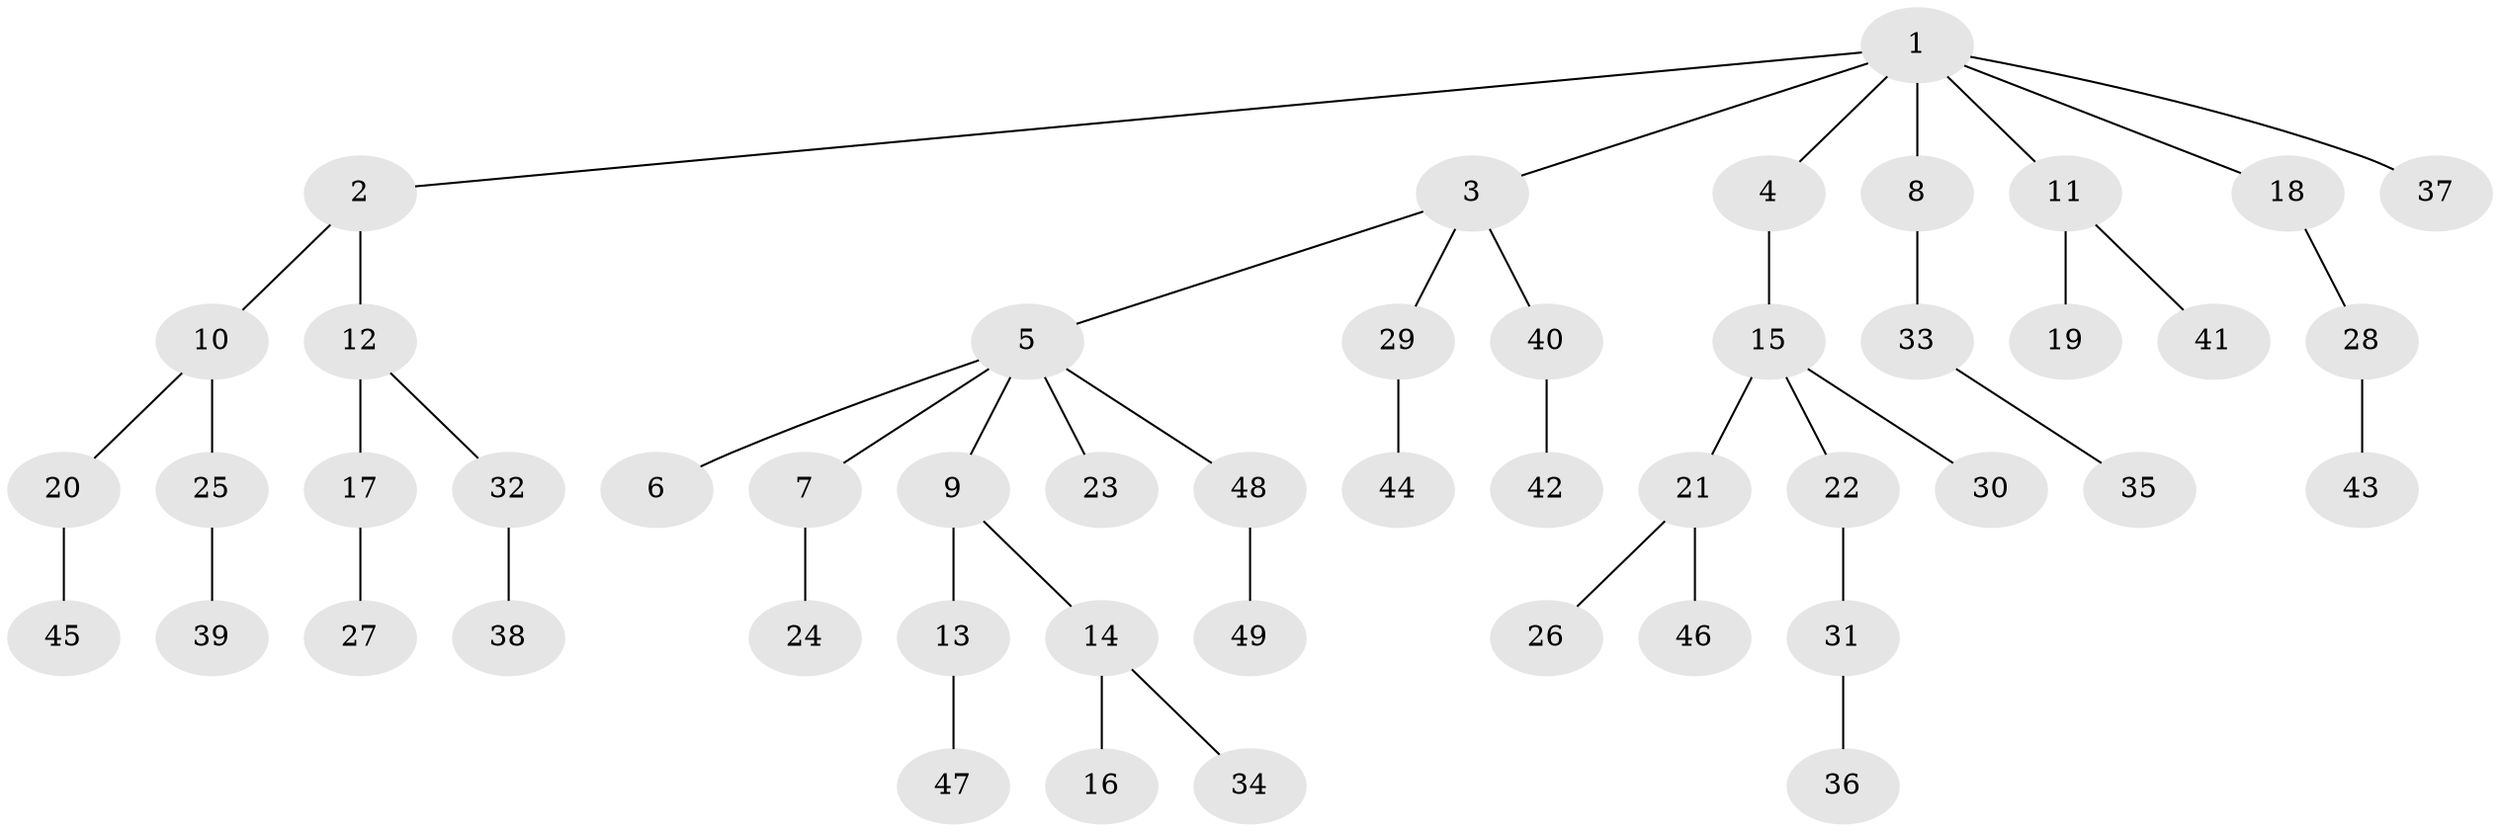 // original degree distribution, {8: 0.01020408163265306, 4: 0.09183673469387756, 5: 0.05102040816326531, 7: 0.01020408163265306, 2: 0.22448979591836735, 3: 0.07142857142857142, 1: 0.5408163265306123}
// Generated by graph-tools (version 1.1) at 2025/36/03/09/25 02:36:54]
// undirected, 49 vertices, 48 edges
graph export_dot {
graph [start="1"]
  node [color=gray90,style=filled];
  1;
  2;
  3;
  4;
  5;
  6;
  7;
  8;
  9;
  10;
  11;
  12;
  13;
  14;
  15;
  16;
  17;
  18;
  19;
  20;
  21;
  22;
  23;
  24;
  25;
  26;
  27;
  28;
  29;
  30;
  31;
  32;
  33;
  34;
  35;
  36;
  37;
  38;
  39;
  40;
  41;
  42;
  43;
  44;
  45;
  46;
  47;
  48;
  49;
  1 -- 2 [weight=1.0];
  1 -- 3 [weight=1.0];
  1 -- 4 [weight=1.0];
  1 -- 8 [weight=1.0];
  1 -- 11 [weight=1.0];
  1 -- 18 [weight=1.0];
  1 -- 37 [weight=1.0];
  2 -- 10 [weight=1.0];
  2 -- 12 [weight=1.0];
  3 -- 5 [weight=1.0];
  3 -- 29 [weight=1.0];
  3 -- 40 [weight=1.0];
  4 -- 15 [weight=1.0];
  5 -- 6 [weight=1.0];
  5 -- 7 [weight=1.0];
  5 -- 9 [weight=1.0];
  5 -- 23 [weight=1.0];
  5 -- 48 [weight=1.0];
  7 -- 24 [weight=3.0];
  8 -- 33 [weight=1.0];
  9 -- 13 [weight=1.0];
  9 -- 14 [weight=1.0];
  10 -- 20 [weight=1.0];
  10 -- 25 [weight=1.0];
  11 -- 19 [weight=1.0];
  11 -- 41 [weight=1.0];
  12 -- 17 [weight=2.0];
  12 -- 32 [weight=1.0];
  13 -- 47 [weight=1.0];
  14 -- 16 [weight=1.0];
  14 -- 34 [weight=1.0];
  15 -- 21 [weight=1.0];
  15 -- 22 [weight=1.0];
  15 -- 30 [weight=1.0];
  17 -- 27 [weight=1.0];
  18 -- 28 [weight=2.0];
  20 -- 45 [weight=1.0];
  21 -- 26 [weight=2.0];
  21 -- 46 [weight=1.0];
  22 -- 31 [weight=3.0];
  25 -- 39 [weight=1.0];
  28 -- 43 [weight=1.0];
  29 -- 44 [weight=2.0];
  31 -- 36 [weight=1.0];
  32 -- 38 [weight=1.0];
  33 -- 35 [weight=1.0];
  40 -- 42 [weight=1.0];
  48 -- 49 [weight=1.0];
}
